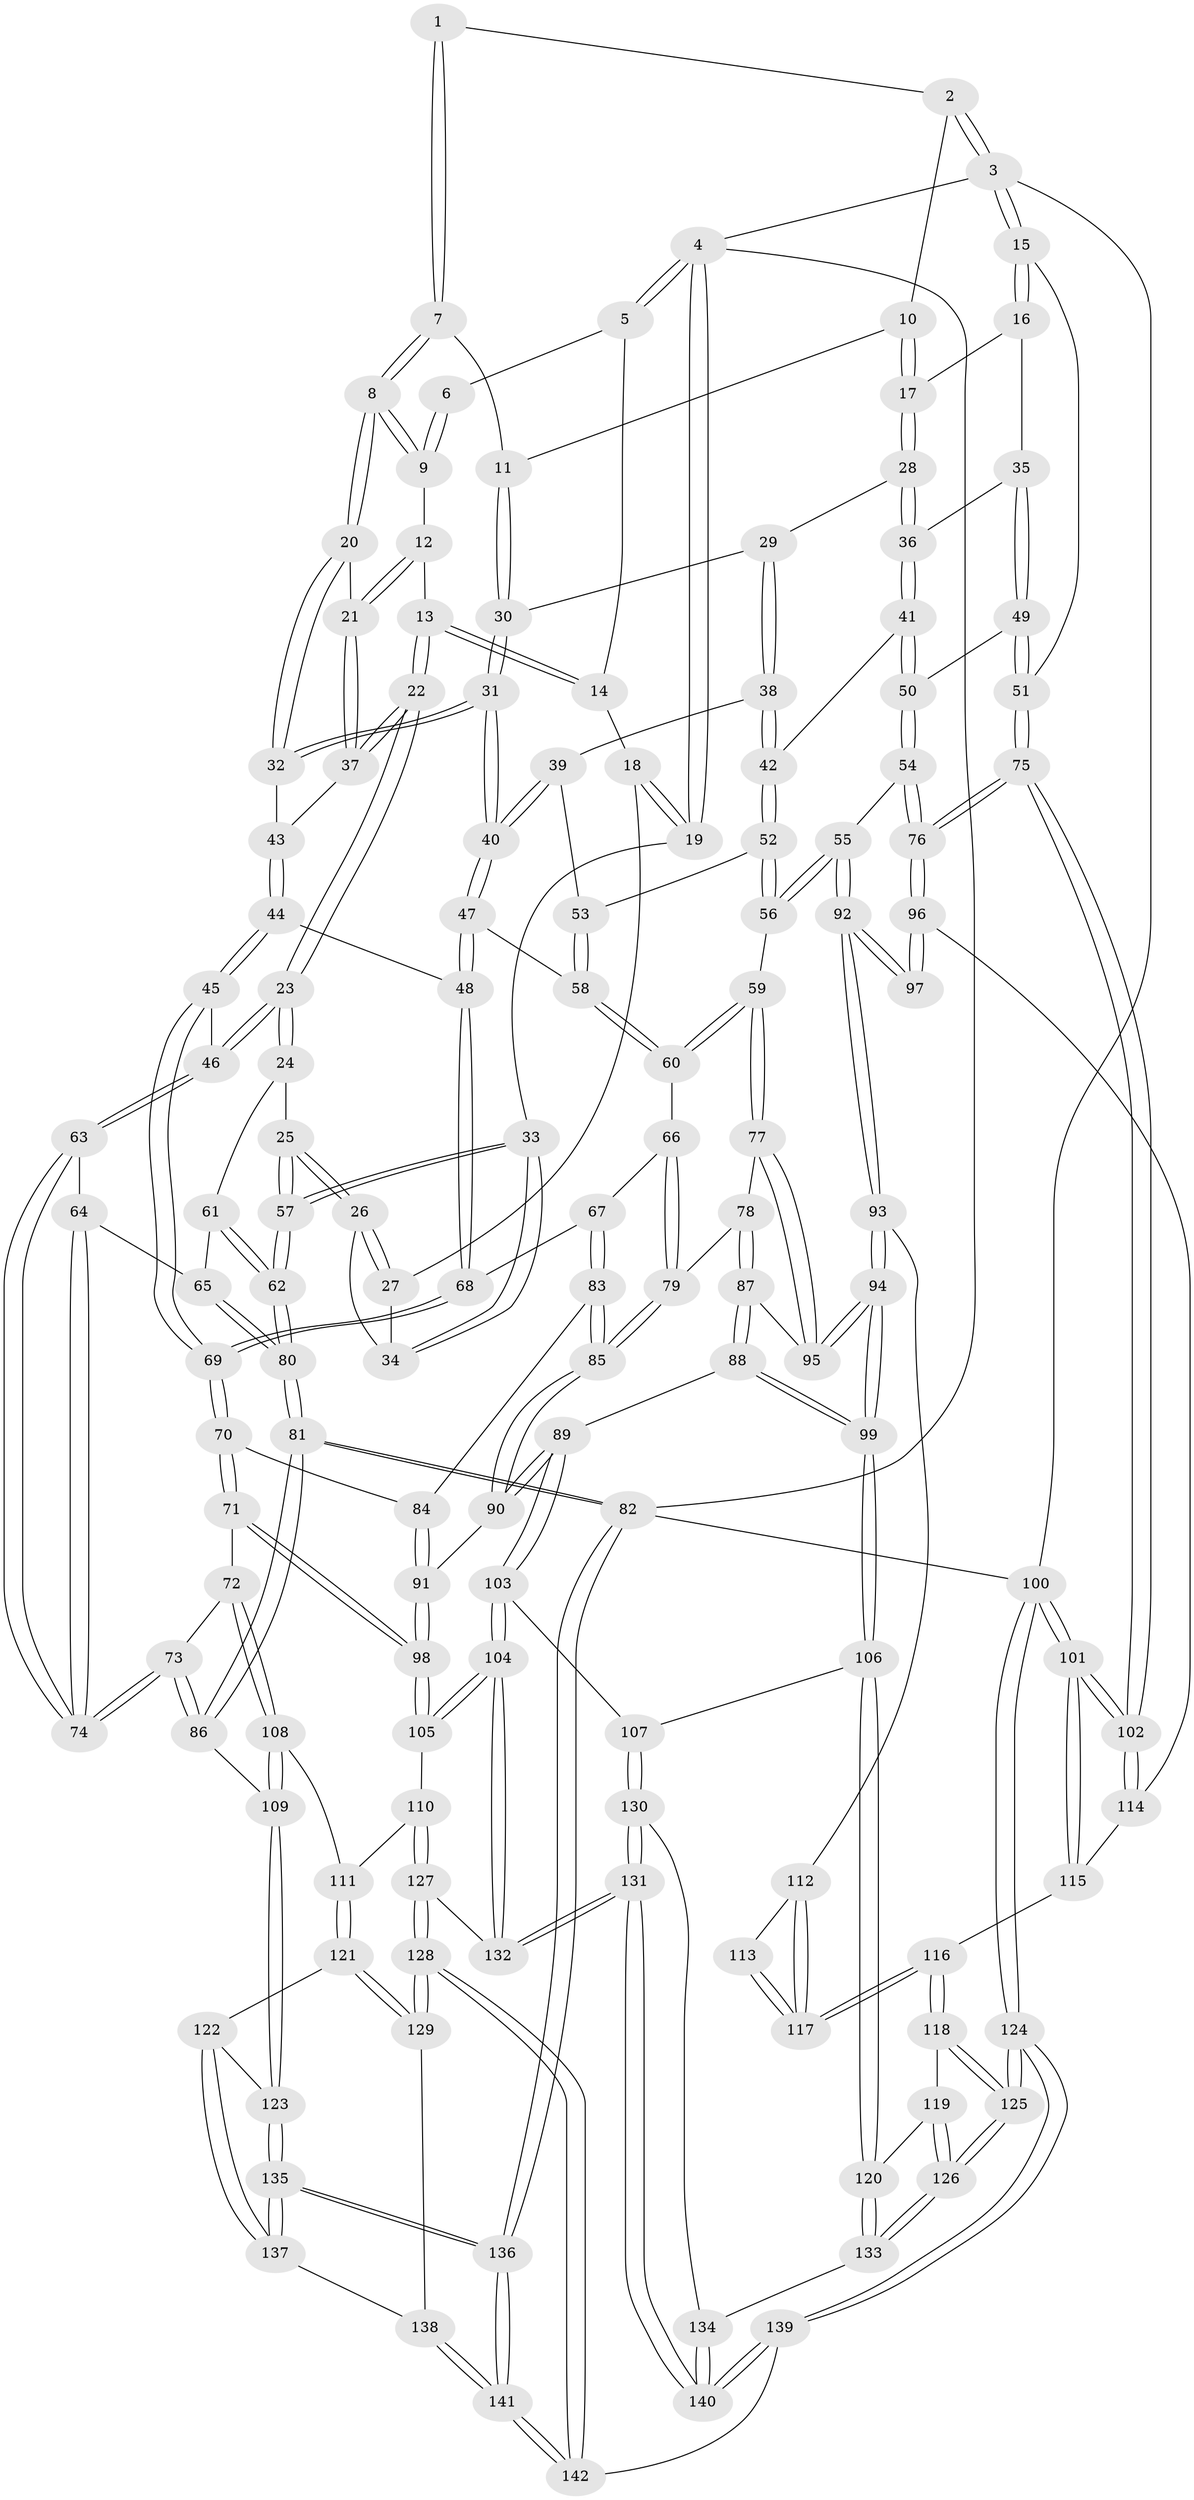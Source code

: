 // Generated by graph-tools (version 1.1) at 2025/38/03/09/25 02:38:44]
// undirected, 142 vertices, 352 edges
graph export_dot {
graph [start="1"]
  node [color=gray90,style=filled];
  1 [pos="+0.4140318643280913+0"];
  2 [pos="+0.7511522029953654+0"];
  3 [pos="+1+0"];
  4 [pos="+0+0"];
  5 [pos="+0.10415862193557687+0"];
  6 [pos="+0.34774349484759876+0"];
  7 [pos="+0.5509051170062259+0.13391085192034208"];
  8 [pos="+0.5196808813904255+0.15416338468122734"];
  9 [pos="+0.38931980728549787+0.07426851805531892"];
  10 [pos="+0.7414681688062608+0"];
  11 [pos="+0.6169351398216754+0.1100868032545703"];
  12 [pos="+0.36313995387335085+0.1182072853615132"];
  13 [pos="+0.2845757139841309+0.17227695569701412"];
  14 [pos="+0.20323154650147818+0.09631925231567227"];
  15 [pos="+1+0"];
  16 [pos="+0.9422486026716503+0.13663572043044317"];
  17 [pos="+0.8212629197234205+0.1281593964973768"];
  18 [pos="+0.1607098962382285+0.16368722584446685"];
  19 [pos="+0+0"];
  20 [pos="+0.5099842558123783+0.19732870225794374"];
  21 [pos="+0.4015372553627707+0.21443688468192054"];
  22 [pos="+0.2651770820969602+0.2896711765506775"];
  23 [pos="+0.2402314920366943+0.32053295287908806"];
  24 [pos="+0.18595018129960159+0.3139850449562889"];
  25 [pos="+0.1693023859718203+0.29068668307586637"];
  26 [pos="+0.16883557760846724+0.2898113441861162"];
  27 [pos="+0.15598340251716372+0.18000140501104722"];
  28 [pos="+0.8210359207015926+0.1295260231874197"];
  29 [pos="+0.7221926456169377+0.2207272272474159"];
  30 [pos="+0.6587916285510633+0.1957184927400189"];
  31 [pos="+0.5752728989428334+0.33823195752766766"];
  32 [pos="+0.5155048148533402+0.22800849446042323"];
  33 [pos="+0+0"];
  34 [pos="+0+0.13464985421058756"];
  35 [pos="+0.9746454650999683+0.2624163880996507"];
  36 [pos="+0.8551986621353683+0.2326897562633777"];
  37 [pos="+0.3743648610989738+0.26338678980738156"];
  38 [pos="+0.7329673790916509+0.27228306912615685"];
  39 [pos="+0.6765345912041995+0.3072695364894977"];
  40 [pos="+0.5759563227035552+0.3430752932262958"];
  41 [pos="+0.8053695534386209+0.3199542096254958"];
  42 [pos="+0.8041282642833396+0.32052893674633465"];
  43 [pos="+0.4135520098400086+0.28571491191614556"];
  44 [pos="+0.4499566524561251+0.3580274397476398"];
  45 [pos="+0.3067068811275184+0.4064825337225252"];
  46 [pos="+0.28466917968944006+0.396564807547794"];
  47 [pos="+0.5748039012929326+0.3478976004208477"];
  48 [pos="+0.538029672815553+0.3839685024562626"];
  49 [pos="+1+0.3452236446686791"];
  50 [pos="+0.9888639447343913+0.3853848537819307"];
  51 [pos="+1+0.34423281750847656"];
  52 [pos="+0.7902287504844369+0.3530379971597499"];
  53 [pos="+0.7457258088801724+0.37316463045733983"];
  54 [pos="+0.8824579758123703+0.5016816849086173"];
  55 [pos="+0.8732668964918463+0.5067693145466758"];
  56 [pos="+0.833646140017886+0.4946391004823438"];
  57 [pos="+0+0.2147984365932262"];
  58 [pos="+0.6860654766996651+0.41696261093477177"];
  59 [pos="+0.7837966272293242+0.5050192451839071"];
  60 [pos="+0.6999865283299626+0.4581907642806839"];
  61 [pos="+0.13845657763237795+0.3490348657869216"];
  62 [pos="+0+0.3766227196789516"];
  63 [pos="+0.25405012088311063+0.4530439177046565"];
  64 [pos="+0.10605455341777266+0.5033621649492052"];
  65 [pos="+0.09970218243347091+0.5016033373507152"];
  66 [pos="+0.6698671099903013+0.4902010757813011"];
  67 [pos="+0.532497920277272+0.4605754329861744"];
  68 [pos="+0.5263279015668554+0.44229070523019304"];
  69 [pos="+0.3781150083185689+0.49279125190321227"];
  70 [pos="+0.377455263736493+0.5696496109828519"];
  71 [pos="+0.370991178279404+0.5840386789350996"];
  72 [pos="+0.25238750245175035+0.6278046319895502"];
  73 [pos="+0.24347963448773977+0.622215148486797"];
  74 [pos="+0.23231511414401632+0.5913351092378665"];
  75 [pos="+1+0.6618633792919519"];
  76 [pos="+1+0.6618388528238962"];
  77 [pos="+0.742821752346861+0.5644276552978796"];
  78 [pos="+0.6593165102282196+0.5505923151302482"];
  79 [pos="+0.650522392365759+0.5410092300137516"];
  80 [pos="+0+0.6277991634007163"];
  81 [pos="+0+0.6712457077578184"];
  82 [pos="+0+1"];
  83 [pos="+0.5400398868135601+0.5123642181970053"];
  84 [pos="+0.47911409488536283+0.5569759751457775"];
  85 [pos="+0.56785035590253+0.5488574110186327"];
  86 [pos="+0+0.7130802020995181"];
  87 [pos="+0.6610946980336458+0.5982579742631811"];
  88 [pos="+0.6250860110456941+0.6627039504530465"];
  89 [pos="+0.5992999408184029+0.6594085631794517"];
  90 [pos="+0.5688007699055786+0.6162071803067487"];
  91 [pos="+0.49074246252628984+0.6327008070426482"];
  92 [pos="+0.8802886300243584+0.6392931109532038"];
  93 [pos="+0.7995902083827481+0.6977492690630765"];
  94 [pos="+0.7621722624722702+0.7048089349525536"];
  95 [pos="+0.7400176755021528+0.6079022702401942"];
  96 [pos="+1+0.6870269096652776"];
  97 [pos="+0.9818679715853377+0.6816891809910817"];
  98 [pos="+0.4392170436226817+0.6733409197990559"];
  99 [pos="+0.7338910845245712+0.7278361393770907"];
  100 [pos="+1+1"];
  101 [pos="+1+1"];
  102 [pos="+1+1"];
  103 [pos="+0.506034510203787+0.7819805134420375"];
  104 [pos="+0.45064439152853963+0.7946078250914457"];
  105 [pos="+0.4472356135052735+0.7929282167888898"];
  106 [pos="+0.709993804452051+0.8136629857366787"];
  107 [pos="+0.6633450016801086+0.8306083132497143"];
  108 [pos="+0.28317588751195955+0.7687325483985541"];
  109 [pos="+0.04484165917721783+0.7882310755821099"];
  110 [pos="+0.378164347206529+0.8023767462003965"];
  111 [pos="+0.29061588835062824+0.7766699773469015"];
  112 [pos="+0.8609224205639466+0.7627972304176989"];
  113 [pos="+0.9437594649500631+0.7247836845599548"];
  114 [pos="+0.9480713660845623+0.8200474881234175"];
  115 [pos="+0.9034348030401316+0.8304712688304351"];
  116 [pos="+0.8967017892771882+0.8314724499856428"];
  117 [pos="+0.8917421024494805+0.8115293897893043"];
  118 [pos="+0.8829281094047793+0.8527284420252567"];
  119 [pos="+0.761896108833381+0.8423239936420553"];
  120 [pos="+0.7123402645593425+0.8161978386892806"];
  121 [pos="+0.2254674869862367+0.8933224503641326"];
  122 [pos="+0.15605380588351406+0.8952975734022063"];
  123 [pos="+0.0697675814659277+0.834282349400803"];
  124 [pos="+1+1"];
  125 [pos="+0.9341523110064275+1"];
  126 [pos="+0.8704002419713591+1"];
  127 [pos="+0.31939918820639424+0.9837944203263699"];
  128 [pos="+0.31084693520425005+0.994374787355049"];
  129 [pos="+0.24739122539876135+0.9339608138713774"];
  130 [pos="+0.6046551290206417+0.9544528237718165"];
  131 [pos="+0.5591186295588801+1"];
  132 [pos="+0.48867549207219757+0.9335611096370039"];
  133 [pos="+0.725252394647458+0.9313661621916776"];
  134 [pos="+0.7217162527145434+0.9347317258106236"];
  135 [pos="+0.04688441863901115+1"];
  136 [pos="+0+1"];
  137 [pos="+0.1502594595931769+0.9570721814129255"];
  138 [pos="+0.18664912674557282+0.9770885881892208"];
  139 [pos="+0.5800080967974752+1"];
  140 [pos="+0.5749402261439801+1"];
  141 [pos="+0.2754204859043213+1"];
  142 [pos="+0.2974169848866723+1"];
  1 -- 2;
  1 -- 7;
  1 -- 7;
  2 -- 3;
  2 -- 3;
  2 -- 10;
  3 -- 4;
  3 -- 15;
  3 -- 15;
  3 -- 100;
  4 -- 5;
  4 -- 5;
  4 -- 19;
  4 -- 19;
  4 -- 82;
  5 -- 6;
  5 -- 14;
  6 -- 9;
  6 -- 9;
  7 -- 8;
  7 -- 8;
  7 -- 11;
  8 -- 9;
  8 -- 9;
  8 -- 20;
  8 -- 20;
  9 -- 12;
  10 -- 11;
  10 -- 17;
  10 -- 17;
  11 -- 30;
  11 -- 30;
  12 -- 13;
  12 -- 21;
  12 -- 21;
  13 -- 14;
  13 -- 14;
  13 -- 22;
  13 -- 22;
  14 -- 18;
  15 -- 16;
  15 -- 16;
  15 -- 51;
  16 -- 17;
  16 -- 35;
  17 -- 28;
  17 -- 28;
  18 -- 19;
  18 -- 19;
  18 -- 27;
  19 -- 33;
  20 -- 21;
  20 -- 32;
  20 -- 32;
  21 -- 37;
  21 -- 37;
  22 -- 23;
  22 -- 23;
  22 -- 37;
  22 -- 37;
  23 -- 24;
  23 -- 24;
  23 -- 46;
  23 -- 46;
  24 -- 25;
  24 -- 61;
  25 -- 26;
  25 -- 26;
  25 -- 57;
  25 -- 57;
  26 -- 27;
  26 -- 27;
  26 -- 34;
  27 -- 34;
  28 -- 29;
  28 -- 36;
  28 -- 36;
  29 -- 30;
  29 -- 38;
  29 -- 38;
  30 -- 31;
  30 -- 31;
  31 -- 32;
  31 -- 32;
  31 -- 40;
  31 -- 40;
  32 -- 43;
  33 -- 34;
  33 -- 34;
  33 -- 57;
  33 -- 57;
  35 -- 36;
  35 -- 49;
  35 -- 49;
  36 -- 41;
  36 -- 41;
  37 -- 43;
  38 -- 39;
  38 -- 42;
  38 -- 42;
  39 -- 40;
  39 -- 40;
  39 -- 53;
  40 -- 47;
  40 -- 47;
  41 -- 42;
  41 -- 50;
  41 -- 50;
  42 -- 52;
  42 -- 52;
  43 -- 44;
  43 -- 44;
  44 -- 45;
  44 -- 45;
  44 -- 48;
  45 -- 46;
  45 -- 69;
  45 -- 69;
  46 -- 63;
  46 -- 63;
  47 -- 48;
  47 -- 48;
  47 -- 58;
  48 -- 68;
  48 -- 68;
  49 -- 50;
  49 -- 51;
  49 -- 51;
  50 -- 54;
  50 -- 54;
  51 -- 75;
  51 -- 75;
  52 -- 53;
  52 -- 56;
  52 -- 56;
  53 -- 58;
  53 -- 58;
  54 -- 55;
  54 -- 76;
  54 -- 76;
  55 -- 56;
  55 -- 56;
  55 -- 92;
  55 -- 92;
  56 -- 59;
  57 -- 62;
  57 -- 62;
  58 -- 60;
  58 -- 60;
  59 -- 60;
  59 -- 60;
  59 -- 77;
  59 -- 77;
  60 -- 66;
  61 -- 62;
  61 -- 62;
  61 -- 65;
  62 -- 80;
  62 -- 80;
  63 -- 64;
  63 -- 74;
  63 -- 74;
  64 -- 65;
  64 -- 74;
  64 -- 74;
  65 -- 80;
  65 -- 80;
  66 -- 67;
  66 -- 79;
  66 -- 79;
  67 -- 68;
  67 -- 83;
  67 -- 83;
  68 -- 69;
  68 -- 69;
  69 -- 70;
  69 -- 70;
  70 -- 71;
  70 -- 71;
  70 -- 84;
  71 -- 72;
  71 -- 98;
  71 -- 98;
  72 -- 73;
  72 -- 108;
  72 -- 108;
  73 -- 74;
  73 -- 74;
  73 -- 86;
  73 -- 86;
  75 -- 76;
  75 -- 76;
  75 -- 102;
  75 -- 102;
  76 -- 96;
  76 -- 96;
  77 -- 78;
  77 -- 95;
  77 -- 95;
  78 -- 79;
  78 -- 87;
  78 -- 87;
  79 -- 85;
  79 -- 85;
  80 -- 81;
  80 -- 81;
  81 -- 82;
  81 -- 82;
  81 -- 86;
  81 -- 86;
  82 -- 136;
  82 -- 136;
  82 -- 100;
  83 -- 84;
  83 -- 85;
  83 -- 85;
  84 -- 91;
  84 -- 91;
  85 -- 90;
  85 -- 90;
  86 -- 109;
  87 -- 88;
  87 -- 88;
  87 -- 95;
  88 -- 89;
  88 -- 99;
  88 -- 99;
  89 -- 90;
  89 -- 90;
  89 -- 103;
  89 -- 103;
  90 -- 91;
  91 -- 98;
  91 -- 98;
  92 -- 93;
  92 -- 93;
  92 -- 97;
  92 -- 97;
  93 -- 94;
  93 -- 94;
  93 -- 112;
  94 -- 95;
  94 -- 95;
  94 -- 99;
  94 -- 99;
  96 -- 97;
  96 -- 97;
  96 -- 114;
  98 -- 105;
  98 -- 105;
  99 -- 106;
  99 -- 106;
  100 -- 101;
  100 -- 101;
  100 -- 124;
  100 -- 124;
  101 -- 102;
  101 -- 102;
  101 -- 115;
  101 -- 115;
  102 -- 114;
  102 -- 114;
  103 -- 104;
  103 -- 104;
  103 -- 107;
  104 -- 105;
  104 -- 105;
  104 -- 132;
  104 -- 132;
  105 -- 110;
  106 -- 107;
  106 -- 120;
  106 -- 120;
  107 -- 130;
  107 -- 130;
  108 -- 109;
  108 -- 109;
  108 -- 111;
  109 -- 123;
  109 -- 123;
  110 -- 111;
  110 -- 127;
  110 -- 127;
  111 -- 121;
  111 -- 121;
  112 -- 113;
  112 -- 117;
  112 -- 117;
  113 -- 117;
  113 -- 117;
  114 -- 115;
  115 -- 116;
  116 -- 117;
  116 -- 117;
  116 -- 118;
  116 -- 118;
  118 -- 119;
  118 -- 125;
  118 -- 125;
  119 -- 120;
  119 -- 126;
  119 -- 126;
  120 -- 133;
  120 -- 133;
  121 -- 122;
  121 -- 129;
  121 -- 129;
  122 -- 123;
  122 -- 137;
  122 -- 137;
  123 -- 135;
  123 -- 135;
  124 -- 125;
  124 -- 125;
  124 -- 139;
  124 -- 139;
  125 -- 126;
  125 -- 126;
  126 -- 133;
  126 -- 133;
  127 -- 128;
  127 -- 128;
  127 -- 132;
  128 -- 129;
  128 -- 129;
  128 -- 142;
  128 -- 142;
  129 -- 138;
  130 -- 131;
  130 -- 131;
  130 -- 134;
  131 -- 132;
  131 -- 132;
  131 -- 140;
  131 -- 140;
  133 -- 134;
  134 -- 140;
  134 -- 140;
  135 -- 136;
  135 -- 136;
  135 -- 137;
  135 -- 137;
  136 -- 141;
  136 -- 141;
  137 -- 138;
  138 -- 141;
  138 -- 141;
  139 -- 140;
  139 -- 140;
  139 -- 142;
  141 -- 142;
  141 -- 142;
}
